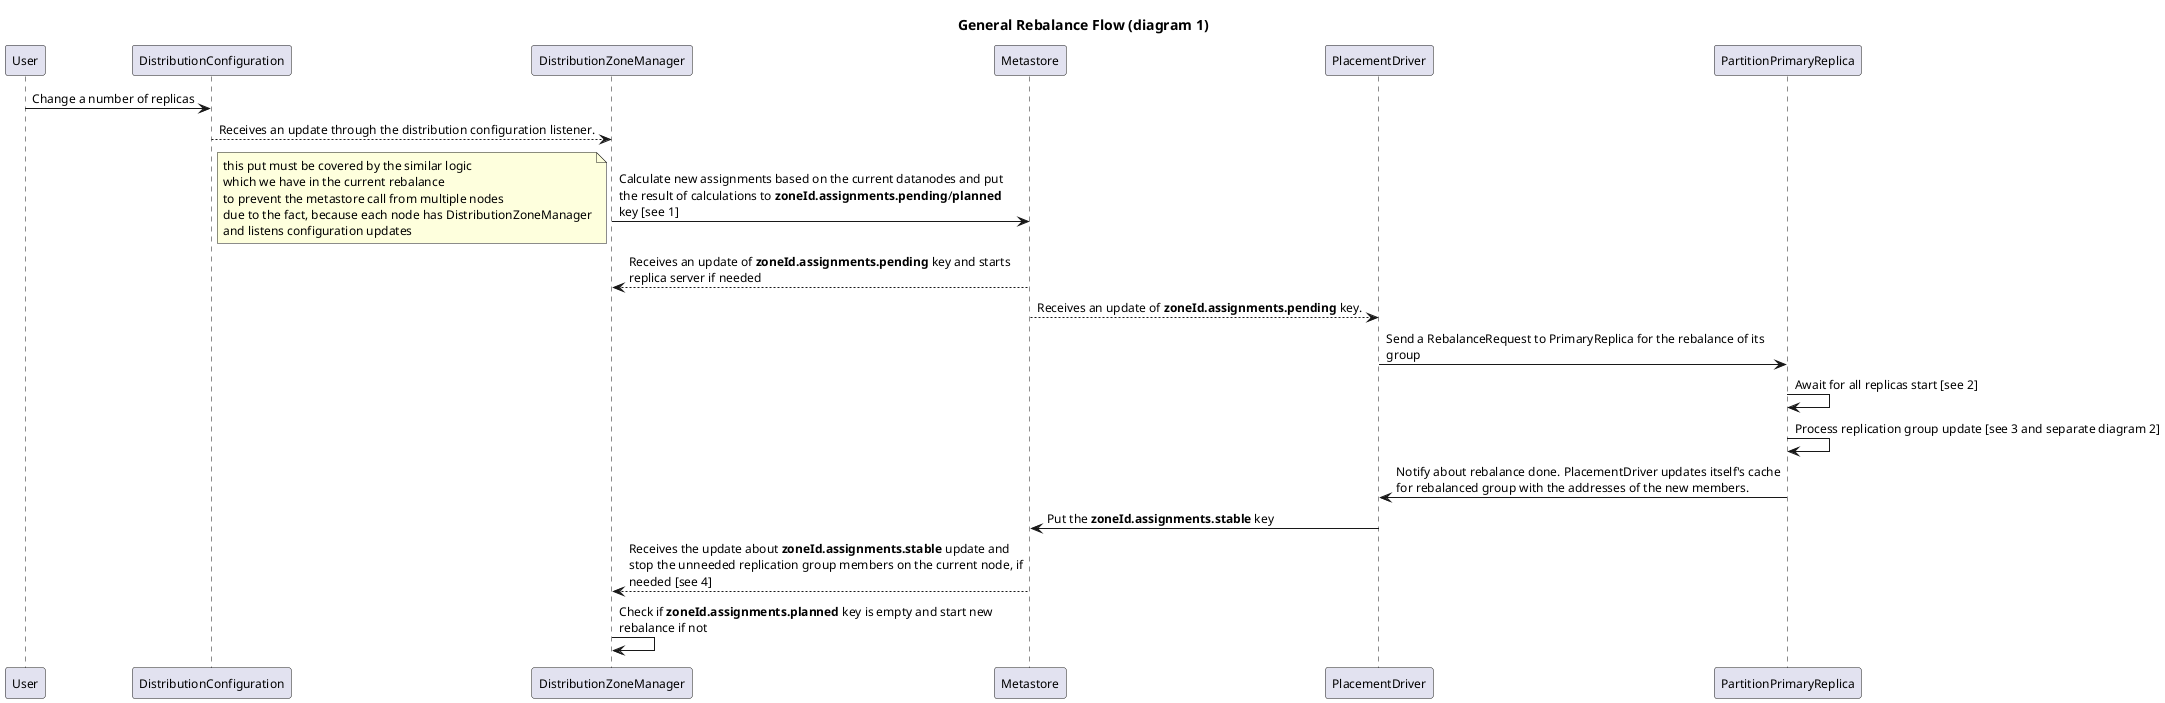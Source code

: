 @startuml flow
title General Rebalance Flow (diagram 1)

skinparam maxMessageSize 400
skinparam defaultFontSize 12

User -> DistributionConfiguration : Change a number of replicas

DistributionConfiguration --> DistributionZoneManager : Receives an update through the distribution configuration listener.

DistributionZoneManager -> Metastore : Calculate new assignments based on the current datanodes and put the result of calculations to **zoneId.assignments.pending**/**planned** key [see 1]
note left
this put must be covered by the similar logic
which we have in the current rebalance
to prevent the metastore call from multiple nodes
due to the fact, because each node has DistributionZoneManager
and listens configuration updates
end note

Metastore --> DistributionZoneManager : Receives an update of **zoneId.assignments.pending** key and starts replica server if needed
Metastore --> PlacementDriver : Receives an update of **zoneId.assignments.pending** key.
PlacementDriver -> PartitionPrimaryReplica : Send a RebalanceRequest to PrimaryReplica for the rebalance of its group
PartitionPrimaryReplica -> PartitionPrimaryReplica: Await for all replicas start [see 2]
PartitionPrimaryReplica -> PartitionPrimaryReplica : Process replication group update [see 3 and separate diagram 2]
PartitionPrimaryReplica -> PlacementDriver : Notify about rebalance done. PlacementDriver updates itself's cache for rebalanced group with the addresses of the new members.
PlacementDriver -> Metastore : Put the **zoneId.assignments.stable** key
Metastore --> DistributionZoneManager : Receives the update about **zoneId.assignments.stable** update and stop the unneeded replication group members on the current node, if needed [see 4]
DistributionZoneManager -> DistributionZoneManager : Check if **zoneId.assignments.planned** key is empty and start new rebalance if not
@enduml
